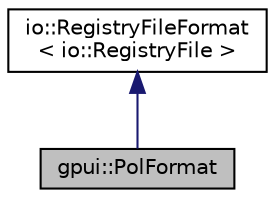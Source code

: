 digraph "gpui::PolFormat"
{
 // LATEX_PDF_SIZE
  edge [fontname="Helvetica",fontsize="10",labelfontname="Helvetica",labelfontsize="10"];
  node [fontname="Helvetica",fontsize="10",shape=record];
  Node1 [label="gpui::PolFormat",height=0.2,width=0.4,color="black", fillcolor="grey75", style="filled", fontcolor="black",tooltip=" "];
  Node2 -> Node1 [dir="back",color="midnightblue",fontsize="10",style="solid",fontname="Helvetica"];
  Node2 [label="io::RegistryFileFormat\l\< io::RegistryFile \>",height=0.2,width=0.4,color="black", fillcolor="white", style="filled",URL="$classio_1_1_registry_file_format.html",tooltip=" "];
}
